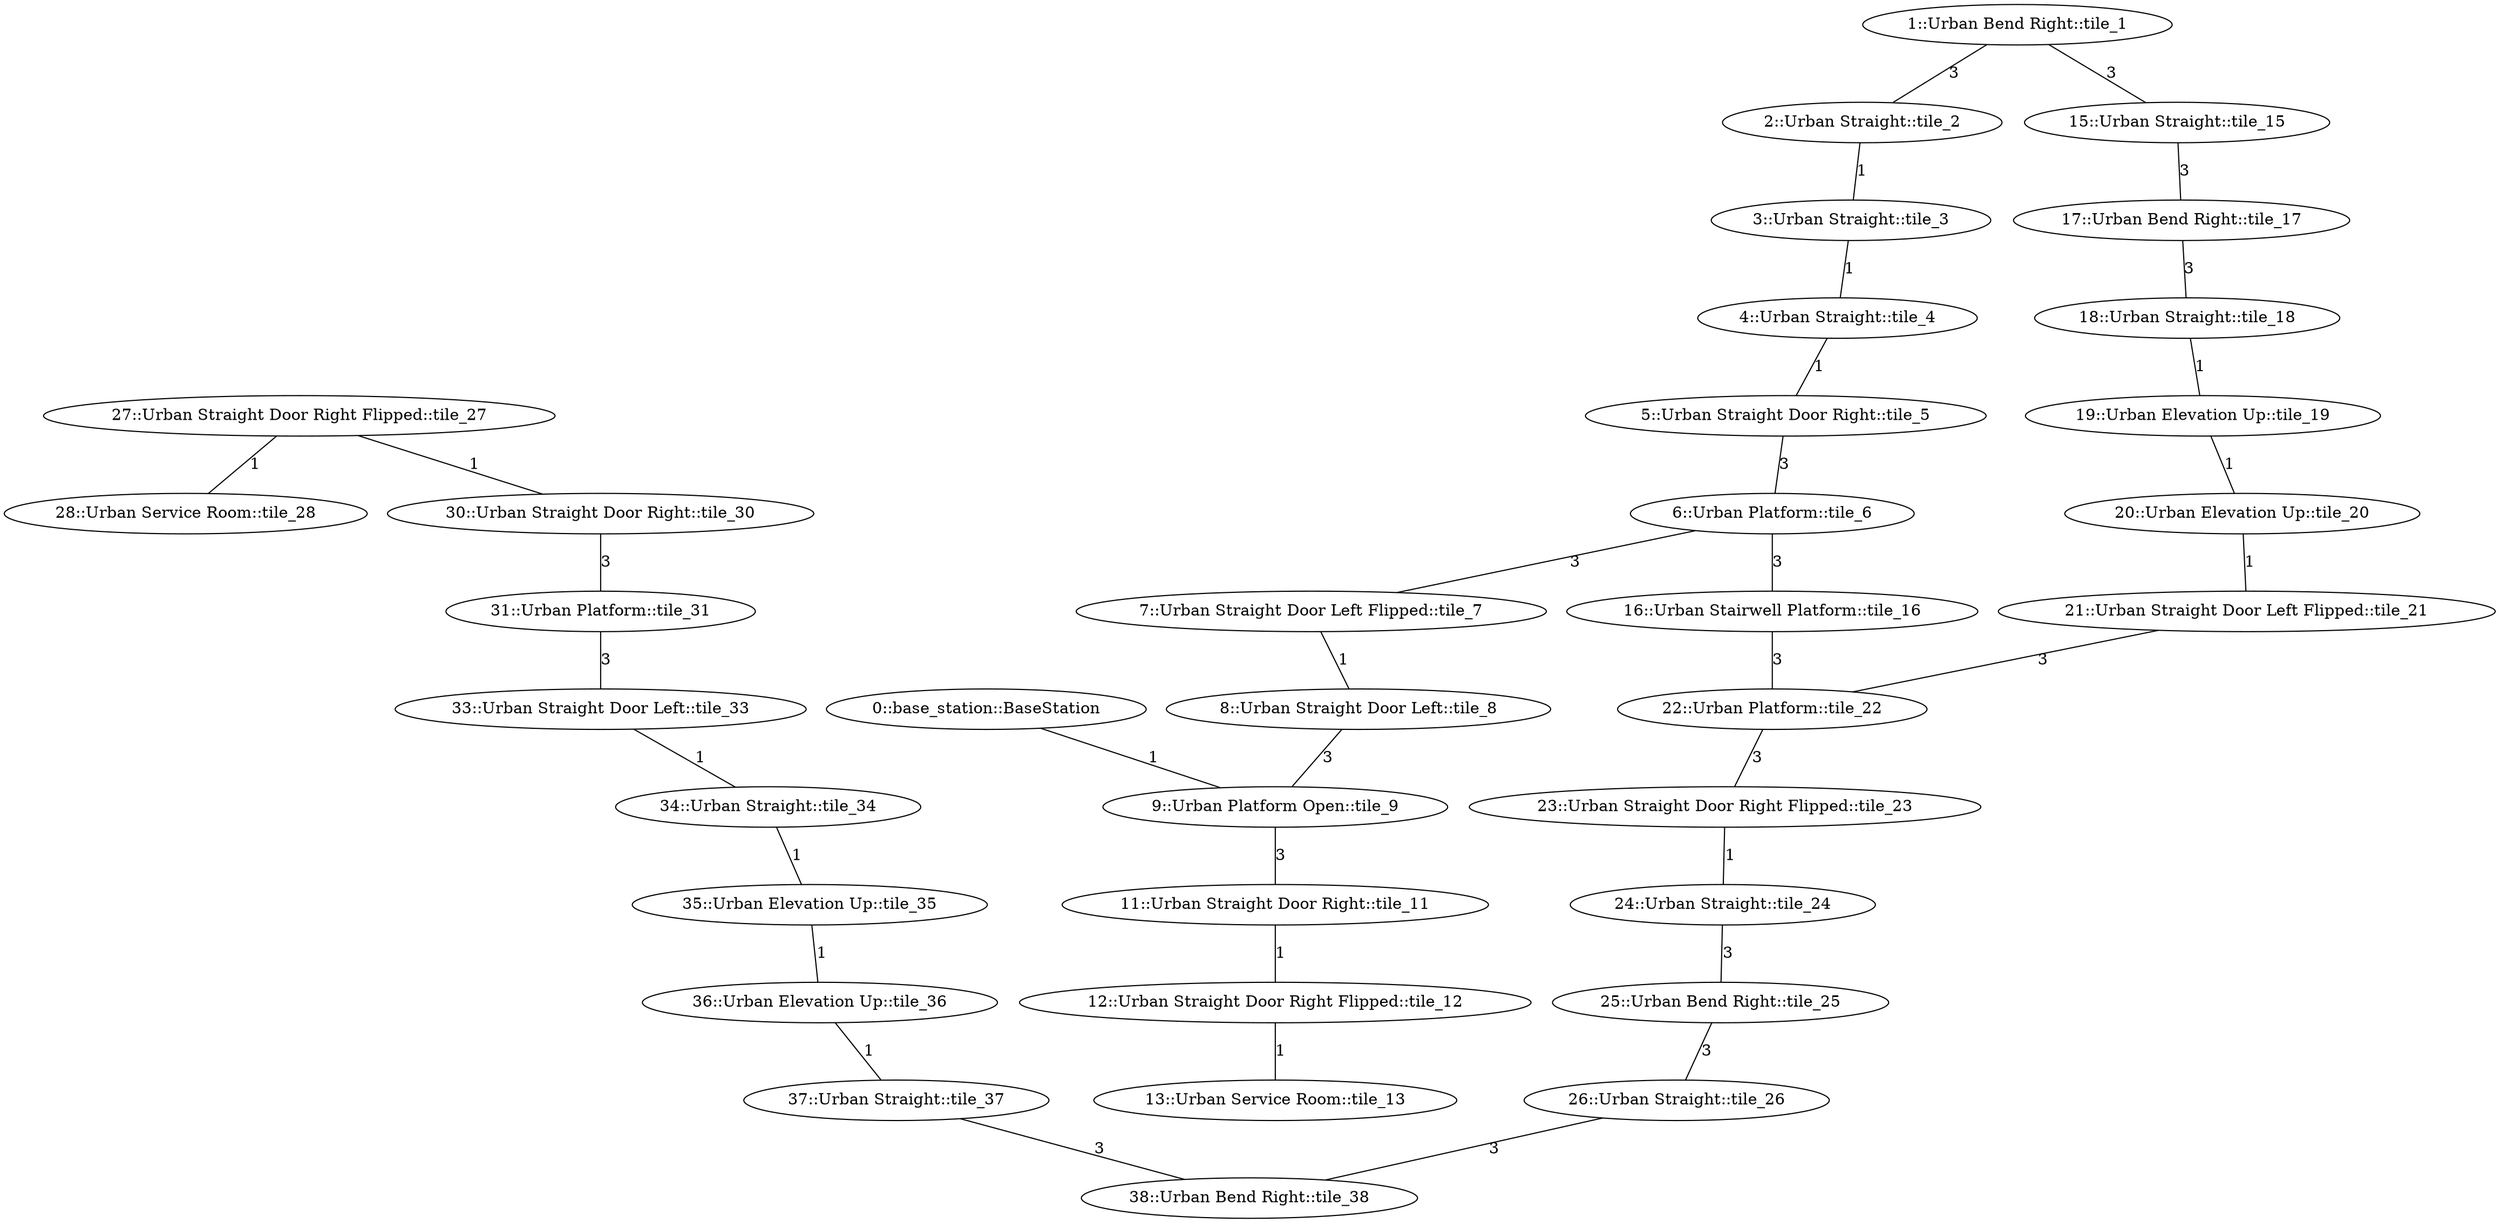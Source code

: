 /* Visibility graph for simple_urban_01.tsv */
/* Generated with the tile_tsv.py script: */
/*   tile_tsv.py simple_urban_01.tsv -\-graph-file simple_urban_01.dot -\-world-file simple_urban_01.sdf -\-world-name simple_urban_01 -\-scale_x 40 -\-scale_y 40 -\-urban -\-y0 32 -\-x0 -360 */

graph {
  /* ==== Vertices ==== */

  /* Base station / Staging area */
  0   [label="0::base_station::BaseStation"];

  1   [label="1::Urban Bend Right::tile_1"];
  2   [label="2::Urban Straight::tile_2"];
  3   [label="3::Urban Straight::tile_3"];
  4   [label="4::Urban Straight::tile_4"];
  5   [label="5::Urban Straight Door Right::tile_5"];
  6   [label="6::Urban Platform::tile_6"];
  7   [label="7::Urban Straight Door Left Flipped::tile_7"];
  8   [label="8::Urban Straight Door Left::tile_8"];
  9   [label="9::Urban Platform Open::tile_9"];
  11  [label="11::Urban Straight Door Right::tile_11"];
  12  [label="12::Urban Straight Door Right Flipped::tile_12"];
  13  [label="13::Urban Service Room::tile_13"];
  15  [label="15::Urban Straight::tile_15"];
  16  [label="16::Urban Stairwell Platform::tile_16"];
  17  [label="17::Urban Bend Right::tile_17"];
  18  [label="18::Urban Straight::tile_18"];
  19  [label="19::Urban Elevation Up::tile_19"];
  20  [label="20::Urban Elevation Up::tile_20"];
  21  [label="21::Urban Straight Door Left Flipped::tile_21"];
  22  [label="22::Urban Platform::tile_22"];
  23  [label="23::Urban Straight Door Right Flipped::tile_23"];
  24  [label="24::Urban Straight::tile_24"];
  25  [label="25::Urban Bend Right::tile_25"];
  26  [label="26::Urban Straight::tile_26"];
  27  [label="27::Urban Straight Door Right Flipped::tile_27"];
  28  [label="28::Urban Service Room::tile_28"];
  30  [label="30::Urban Straight Door Right::tile_30"];
  31  [label="31::Urban Platform::tile_31"];
  33  [label="33::Urban Straight Door Left::tile_33"];
  34  [label="34::Urban Straight::tile_34"];
  35  [label="35::Urban Elevation Up::tile_35"];
  36  [label="36::Urban Elevation Up::tile_36"];
  37  [label="37::Urban Straight::tile_37"];
  38  [label="38::Urban Bend Right::tile_38"];

  /* ==== Edges ==== */

  /* Base station */
  0  -- 9   [label=1];
  1  -- 2   [label=3];
  1  -- 15  [label=3];
  2  -- 3   [label=1];
  3  -- 4   [label=1];
  4  -- 5   [label=1];
  5  -- 6   [label=3];
  6  -- 7   [label=3];
  6  -- 16  [label=3];
  7  -- 8   [label=1];
  8  -- 9   [label=3];
  9  -- 11  [label=3];
  11 -- 12  [label=1];
  15 -- 17  [label=3];
  16 -- 22  [label=3];
  17 -- 18  [label=3];
  18 -- 19  [label=1];
  19 -- 20  [label=1];
  20 -- 21  [label=1];
  21 -- 22  [label=3];
  22 -- 23  [label=3];
  23 -- 24  [label=1];
  24 -- 25  [label=3];
  25 -- 26  [label=3];
  26 -- 38  [label=3];
  27 -- 30  [label=1];
  30 -- 31  [label=3];
  31 -- 33  [label=3];
  33 -- 34  [label=1];
  34 -- 35  [label=1];
  35 -- 36  [label=1];
  36 -- 37  [label=1];
  37 -- 38  [label=3];
  12 -- 13  [label=1];
  27 -- 28  [label=1];
}
